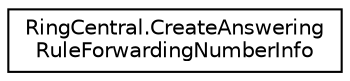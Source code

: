 digraph "Graphical Class Hierarchy"
{
 // LATEX_PDF_SIZE
  edge [fontname="Helvetica",fontsize="10",labelfontname="Helvetica",labelfontsize="10"];
  node [fontname="Helvetica",fontsize="10",shape=record];
  rankdir="LR";
  Node0 [label="RingCentral.CreateAnswering\lRuleForwardingNumberInfo",height=0.2,width=0.4,color="black", fillcolor="white", style="filled",URL="$classRingCentral_1_1CreateAnsweringRuleForwardingNumberInfo.html",tooltip=" "];
}
